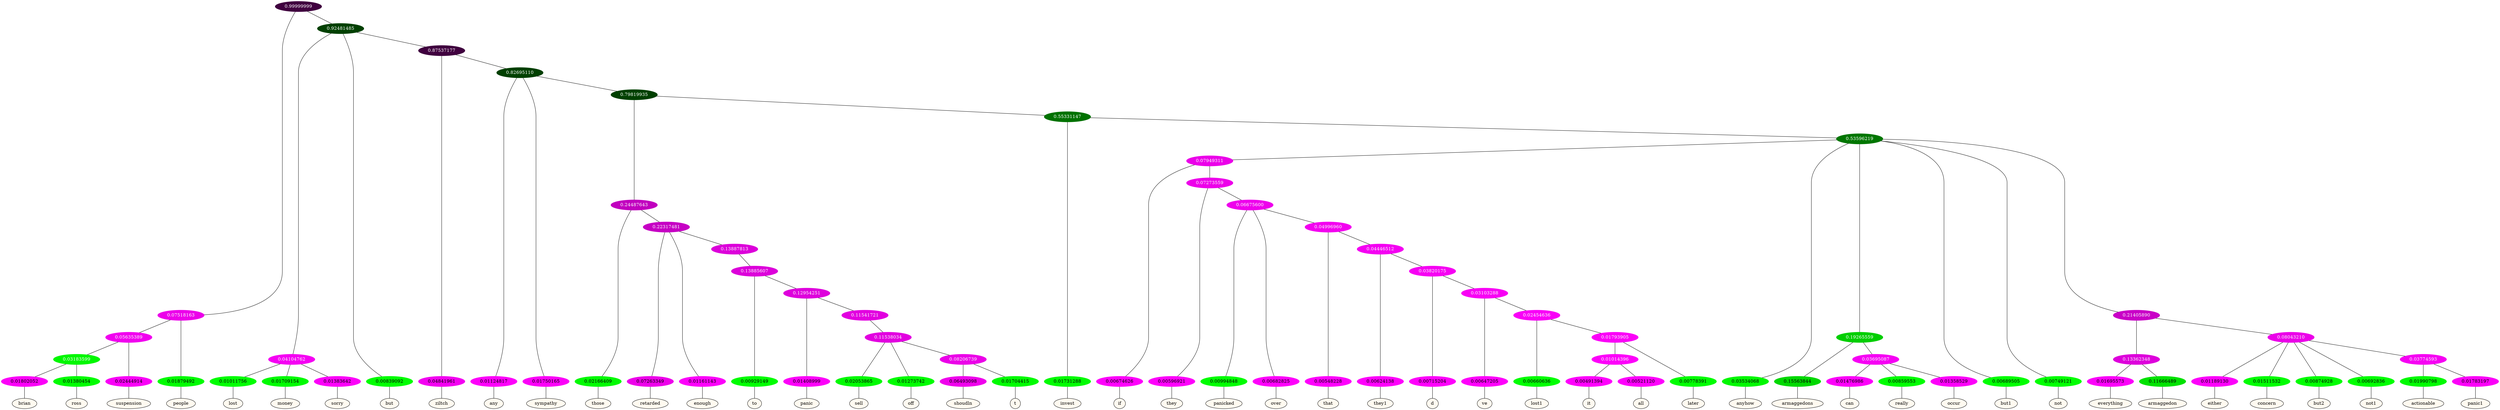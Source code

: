graph {
	node [format=png height=0.15 nodesep=0.001 ordering=out overlap=prism overlap_scaling=0.01 ranksep=0.001 ratio=0.2 style=filled width=0.15]
	{
		rank=same
		a_w_15 [label=brian color=black fillcolor=floralwhite style="filled,solid"]
		a_w_16 [label=ross color=black fillcolor=floralwhite style="filled,solid"]
		a_w_9 [label=suspension color=black fillcolor=floralwhite style="filled,solid"]
		a_w_4 [label=people color=black fillcolor=floralwhite style="filled,solid"]
		a_w_10 [label=lost color=black fillcolor=floralwhite style="filled,solid"]
		a_w_11 [label=money color=black fillcolor=floralwhite style="filled,solid"]
		a_w_12 [label=sorry color=black fillcolor=floralwhite style="filled,solid"]
		a_w_6 [label=but color=black fillcolor=floralwhite style="filled,solid"]
		a_w_13 [label=ziltch color=black fillcolor=floralwhite style="filled,solid"]
		a_w_17 [label=any color=black fillcolor=floralwhite style="filled,solid"]
		a_w_18 [label=sympathy color=black fillcolor=floralwhite style="filled,solid"]
		a_w_22 [label=those color=black fillcolor=floralwhite style="filled,solid"]
		a_w_26 [label=retarded color=black fillcolor=floralwhite style="filled,solid"]
		a_w_27 [label=enough color=black fillcolor=floralwhite style="filled,solid"]
		a_w_42 [label=to color=black fillcolor=floralwhite style="filled,solid"]
		a_w_56 [label=panic color=black fillcolor=floralwhite style="filled,solid"]
		a_w_66 [label=sell color=black fillcolor=floralwhite style="filled,solid"]
		a_w_67 [label=off color=black fillcolor=floralwhite style="filled,solid"]
		a_w_71 [label=shoudln color=black fillcolor=floralwhite style="filled,solid"]
		a_w_72 [label=t color=black fillcolor=floralwhite style="filled,solid"]
		a_w_24 [label=invest color=black fillcolor=floralwhite style="filled,solid"]
		a_w_36 [label=if color=black fillcolor=floralwhite style="filled,solid"]
		a_w_44 [label=they color=black fillcolor=floralwhite style="filled,solid"]
		a_w_58 [label=panicked color=black fillcolor=floralwhite style="filled,solid"]
		a_w_59 [label=over color=black fillcolor=floralwhite style="filled,solid"]
		a_w_64 [label=that color=black fillcolor=floralwhite style="filled,solid"]
		a_w_69 [label=they1 color=black fillcolor=floralwhite style="filled,solid"]
		a_w_73 [label=d color=black fillcolor=floralwhite style="filled,solid"]
		a_w_75 [label=ve color=black fillcolor=floralwhite style="filled,solid"]
		a_w_77 [label=lost1 color=black fillcolor=floralwhite style="filled,solid"]
		a_w_81 [label=it color=black fillcolor=floralwhite style="filled,solid"]
		a_w_82 [label=all color=black fillcolor=floralwhite style="filled,solid"]
		a_w_80 [label=later color=black fillcolor=floralwhite style="filled,solid"]
		a_w_30 [label=anyhow color=black fillcolor=floralwhite style="filled,solid"]
		a_w_38 [label=armaggedons color=black fillcolor=floralwhite style="filled,solid"]
		a_w_46 [label=can color=black fillcolor=floralwhite style="filled,solid"]
		a_w_47 [label=really color=black fillcolor=floralwhite style="filled,solid"]
		a_w_48 [label=occur color=black fillcolor=floralwhite style="filled,solid"]
		a_w_32 [label=but1 color=black fillcolor=floralwhite style="filled,solid"]
		a_w_33 [label=not color=black fillcolor=floralwhite style="filled,solid"]
		a_w_49 [label=everything color=black fillcolor=floralwhite style="filled,solid"]
		a_w_50 [label=armaggedon color=black fillcolor=floralwhite style="filled,solid"]
		a_w_51 [label=either color=black fillcolor=floralwhite style="filled,solid"]
		a_w_52 [label=concern color=black fillcolor=floralwhite style="filled,solid"]
		a_w_53 [label=but2 color=black fillcolor=floralwhite style="filled,solid"]
		a_w_54 [label=not1 color=black fillcolor=floralwhite style="filled,solid"]
		a_w_61 [label=actionable color=black fillcolor=floralwhite style="filled,solid"]
		a_w_62 [label=panic1 color=black fillcolor=floralwhite style="filled,solid"]
	}
	a_n_15 -- a_w_15
	a_n_16 -- a_w_16
	a_n_9 -- a_w_9
	a_n_4 -- a_w_4
	a_n_10 -- a_w_10
	a_n_11 -- a_w_11
	a_n_12 -- a_w_12
	a_n_6 -- a_w_6
	a_n_13 -- a_w_13
	a_n_17 -- a_w_17
	a_n_18 -- a_w_18
	a_n_22 -- a_w_22
	a_n_26 -- a_w_26
	a_n_27 -- a_w_27
	a_n_42 -- a_w_42
	a_n_56 -- a_w_56
	a_n_66 -- a_w_66
	a_n_67 -- a_w_67
	a_n_71 -- a_w_71
	a_n_72 -- a_w_72
	a_n_24 -- a_w_24
	a_n_36 -- a_w_36
	a_n_44 -- a_w_44
	a_n_58 -- a_w_58
	a_n_59 -- a_w_59
	a_n_64 -- a_w_64
	a_n_69 -- a_w_69
	a_n_73 -- a_w_73
	a_n_75 -- a_w_75
	a_n_77 -- a_w_77
	a_n_81 -- a_w_81
	a_n_82 -- a_w_82
	a_n_80 -- a_w_80
	a_n_30 -- a_w_30
	a_n_38 -- a_w_38
	a_n_46 -- a_w_46
	a_n_47 -- a_w_47
	a_n_48 -- a_w_48
	a_n_32 -- a_w_32
	a_n_33 -- a_w_33
	a_n_49 -- a_w_49
	a_n_50 -- a_w_50
	a_n_51 -- a_w_51
	a_n_52 -- a_w_52
	a_n_53 -- a_w_53
	a_n_54 -- a_w_54
	a_n_61 -- a_w_61
	a_n_62 -- a_w_62
	{
		rank=same
		a_n_15 [label=0.01802052 color="0.835 1.000 0.982" fontcolor=black]
		a_n_16 [label=0.01380454 color="0.334 1.000 0.986" fontcolor=black]
		a_n_9 [label=0.02444914 color="0.835 1.000 0.976" fontcolor=black]
		a_n_4 [label=0.01879492 color="0.334 1.000 0.981" fontcolor=black]
		a_n_10 [label=0.01011756 color="0.334 1.000 0.990" fontcolor=black]
		a_n_11 [label=0.01709154 color="0.334 1.000 0.983" fontcolor=black]
		a_n_12 [label=0.01383642 color="0.835 1.000 0.986" fontcolor=black]
		a_n_6 [label=0.00839092 color="0.334 1.000 0.992" fontcolor=black]
		a_n_13 [label=0.04841961 color="0.835 1.000 0.952" fontcolor=black]
		a_n_17 [label=0.01124817 color="0.835 1.000 0.989" fontcolor=black]
		a_n_18 [label=0.01750165 color="0.835 1.000 0.982" fontcolor=black]
		a_n_22 [label=0.02166409 color="0.334 1.000 0.978" fontcolor=black]
		a_n_26 [label=0.07263349 color="0.835 1.000 0.927" fontcolor=black]
		a_n_27 [label=0.01161143 color="0.835 1.000 0.988" fontcolor=black]
		a_n_42 [label=0.00929149 color="0.334 1.000 0.991" fontcolor=black]
		a_n_56 [label=0.01408999 color="0.835 1.000 0.986" fontcolor=black]
		a_n_66 [label=0.02053865 color="0.334 1.000 0.979" fontcolor=black]
		a_n_67 [label=0.01273742 color="0.334 1.000 0.987" fontcolor=black]
		a_n_71 [label=0.06493098 color="0.835 1.000 0.935" fontcolor=black]
		a_n_72 [label=0.01704415 color="0.334 1.000 0.983" fontcolor=black]
		a_n_24 [label=0.01731288 color="0.334 1.000 0.983" fontcolor=black]
		a_n_36 [label=0.00674626 color="0.835 1.000 0.993" fontcolor=black]
		a_n_44 [label=0.00596921 color="0.835 1.000 0.994" fontcolor=black]
		a_n_58 [label=0.00994848 color="0.334 1.000 0.990" fontcolor=black]
		a_n_59 [label=0.00682825 color="0.835 1.000 0.993" fontcolor=black]
		a_n_64 [label=0.00548228 color="0.835 1.000 0.995" fontcolor=black]
		a_n_69 [label=0.00624138 color="0.835 1.000 0.994" fontcolor=black]
		a_n_73 [label=0.00715204 color="0.835 1.000 0.993" fontcolor=black]
		a_n_75 [label=0.00647205 color="0.835 1.000 0.994" fontcolor=black]
		a_n_77 [label=0.00660636 color="0.334 1.000 0.993" fontcolor=black]
		a_n_81 [label=0.00491394 color="0.835 1.000 0.995" fontcolor=black]
		a_n_82 [label=0.00521120 color="0.835 1.000 0.995" fontcolor=black]
		a_n_80 [label=0.00778391 color="0.334 1.000 0.992" fontcolor=black]
		a_n_30 [label=0.03534068 color="0.334 1.000 0.965" fontcolor=black]
		a_n_38 [label=0.15563844 color="0.334 1.000 0.844" fontcolor=black]
		a_n_46 [label=0.01476986 color="0.835 1.000 0.985" fontcolor=black]
		a_n_47 [label=0.00859553 color="0.334 1.000 0.991" fontcolor=black]
		a_n_48 [label=0.01358529 color="0.835 1.000 0.986" fontcolor=black]
		a_n_32 [label=0.00689505 color="0.334 1.000 0.993" fontcolor=black]
		a_n_33 [label=0.00749121 color="0.334 1.000 0.993" fontcolor=black]
		a_n_49 [label=0.01695573 color="0.835 1.000 0.983" fontcolor=black]
		a_n_50 [label=0.11666489 color="0.334 1.000 0.883" fontcolor=black]
		a_n_51 [label=0.01189130 color="0.835 1.000 0.988" fontcolor=black]
		a_n_52 [label=0.01511532 color="0.334 1.000 0.985" fontcolor=black]
		a_n_53 [label=0.00874928 color="0.334 1.000 0.991" fontcolor=black]
		a_n_54 [label=0.00692836 color="0.334 1.000 0.993" fontcolor=black]
		a_n_61 [label=0.01990798 color="0.334 1.000 0.980" fontcolor=black]
		a_n_62 [label=0.01783197 color="0.835 1.000 0.982" fontcolor=black]
	}
	a_n_0 [label=0.99999999 color="0.835 1.000 0.250" fontcolor=grey99]
	a_n_1 [label=0.07518163 color="0.835 1.000 0.925" fontcolor=grey99]
	a_n_0 -- a_n_1
	a_n_2 [label=0.92481485 color="0.334 1.000 0.250" fontcolor=grey99]
	a_n_0 -- a_n_2
	a_n_3 [label=0.05635389 color="0.835 1.000 0.944" fontcolor=grey99]
	a_n_1 -- a_n_3
	a_n_1 -- a_n_4
	a_n_5 [label=0.04104762 color="0.835 1.000 0.959" fontcolor=grey99]
	a_n_2 -- a_n_5
	a_n_2 -- a_n_6
	a_n_7 [label=0.87537177 color="0.835 1.000 0.250" fontcolor=grey99]
	a_n_2 -- a_n_7
	a_n_8 [label=0.03183599 color="0.334 1.000 0.968" fontcolor=grey99]
	a_n_3 -- a_n_8
	a_n_3 -- a_n_9
	a_n_5 -- a_n_10
	a_n_5 -- a_n_11
	a_n_5 -- a_n_12
	a_n_7 -- a_n_13
	a_n_14 [label=0.82695110 color="0.334 1.000 0.250" fontcolor=grey99]
	a_n_7 -- a_n_14
	a_n_8 -- a_n_15
	a_n_8 -- a_n_16
	a_n_14 -- a_n_17
	a_n_14 -- a_n_18
	a_n_19 [label=0.79819935 color="0.334 1.000 0.250" fontcolor=grey99]
	a_n_14 -- a_n_19
	a_n_20 [label=0.24487643 color="0.835 1.000 0.755" fontcolor=grey99]
	a_n_19 -- a_n_20
	a_n_21 [label=0.55331147 color="0.334 1.000 0.447" fontcolor=grey99]
	a_n_19 -- a_n_21
	a_n_20 -- a_n_22
	a_n_23 [label=0.22317481 color="0.835 1.000 0.777" fontcolor=grey99]
	a_n_20 -- a_n_23
	a_n_21 -- a_n_24
	a_n_25 [label=0.53596219 color="0.334 1.000 0.464" fontcolor=grey99]
	a_n_21 -- a_n_25
	a_n_23 -- a_n_26
	a_n_23 -- a_n_27
	a_n_28 [label=0.13887813 color="0.835 1.000 0.861" fontcolor=grey99]
	a_n_23 -- a_n_28
	a_n_29 [label=0.07949311 color="0.835 1.000 0.921" fontcolor=grey99]
	a_n_25 -- a_n_29
	a_n_25 -- a_n_30
	a_n_31 [label=0.19265559 color="0.334 1.000 0.807" fontcolor=grey99]
	a_n_25 -- a_n_31
	a_n_25 -- a_n_32
	a_n_25 -- a_n_33
	a_n_34 [label=0.21405890 color="0.835 1.000 0.786" fontcolor=grey99]
	a_n_25 -- a_n_34
	a_n_35 [label=0.13885607 color="0.835 1.000 0.861" fontcolor=grey99]
	a_n_28 -- a_n_35
	a_n_29 -- a_n_36
	a_n_37 [label=0.07273559 color="0.835 1.000 0.927" fontcolor=grey99]
	a_n_29 -- a_n_37
	a_n_31 -- a_n_38
	a_n_39 [label=0.03695087 color="0.835 1.000 0.963" fontcolor=grey99]
	a_n_31 -- a_n_39
	a_n_40 [label=0.13362348 color="0.835 1.000 0.866" fontcolor=grey99]
	a_n_34 -- a_n_40
	a_n_41 [label=0.08043210 color="0.835 1.000 0.920" fontcolor=grey99]
	a_n_34 -- a_n_41
	a_n_35 -- a_n_42
	a_n_43 [label=0.12954251 color="0.835 1.000 0.870" fontcolor=grey99]
	a_n_35 -- a_n_43
	a_n_37 -- a_n_44
	a_n_45 [label=0.06675600 color="0.835 1.000 0.933" fontcolor=grey99]
	a_n_37 -- a_n_45
	a_n_39 -- a_n_46
	a_n_39 -- a_n_47
	a_n_39 -- a_n_48
	a_n_40 -- a_n_49
	a_n_40 -- a_n_50
	a_n_41 -- a_n_51
	a_n_41 -- a_n_52
	a_n_41 -- a_n_53
	a_n_41 -- a_n_54
	a_n_55 [label=0.03774593 color="0.835 1.000 0.962" fontcolor=grey99]
	a_n_41 -- a_n_55
	a_n_43 -- a_n_56
	a_n_57 [label=0.11541721 color="0.835 1.000 0.885" fontcolor=grey99]
	a_n_43 -- a_n_57
	a_n_45 -- a_n_58
	a_n_45 -- a_n_59
	a_n_60 [label=0.04996960 color="0.835 1.000 0.950" fontcolor=grey99]
	a_n_45 -- a_n_60
	a_n_55 -- a_n_61
	a_n_55 -- a_n_62
	a_n_63 [label=0.11538034 color="0.835 1.000 0.885" fontcolor=grey99]
	a_n_57 -- a_n_63
	a_n_60 -- a_n_64
	a_n_65 [label=0.04446512 color="0.835 1.000 0.956" fontcolor=grey99]
	a_n_60 -- a_n_65
	a_n_63 -- a_n_66
	a_n_63 -- a_n_67
	a_n_68 [label=0.08206739 color="0.835 1.000 0.918" fontcolor=grey99]
	a_n_63 -- a_n_68
	a_n_65 -- a_n_69
	a_n_70 [label=0.03820175 color="0.835 1.000 0.962" fontcolor=grey99]
	a_n_65 -- a_n_70
	a_n_68 -- a_n_71
	a_n_68 -- a_n_72
	a_n_70 -- a_n_73
	a_n_74 [label=0.03103288 color="0.835 1.000 0.969" fontcolor=grey99]
	a_n_70 -- a_n_74
	a_n_74 -- a_n_75
	a_n_76 [label=0.02454636 color="0.835 1.000 0.975" fontcolor=grey99]
	a_n_74 -- a_n_76
	a_n_76 -- a_n_77
	a_n_78 [label=0.01793905 color="0.835 1.000 0.982" fontcolor=grey99]
	a_n_76 -- a_n_78
	a_n_79 [label=0.01014396 color="0.835 1.000 0.990" fontcolor=grey99]
	a_n_78 -- a_n_79
	a_n_78 -- a_n_80
	a_n_79 -- a_n_81
	a_n_79 -- a_n_82
}
